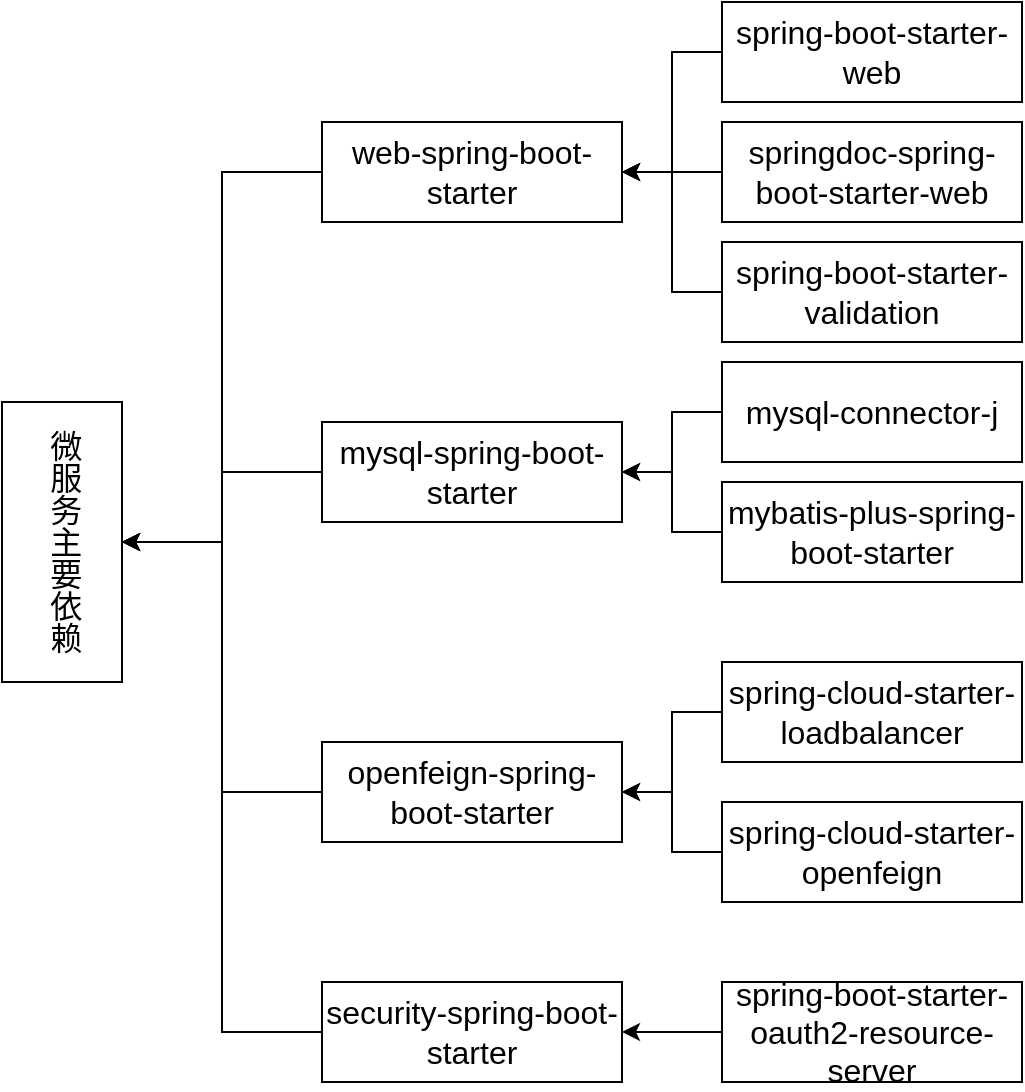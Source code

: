 <mxfile version="24.4.6" type="github">
  <diagram name="第 1 页" id="G0VvMlHXsFRXtVDaq6HX">
    <mxGraphModel dx="1235" dy="624" grid="1" gridSize="10" guides="1" tooltips="1" connect="1" arrows="1" fold="1" page="1" pageScale="1" pageWidth="827" pageHeight="1169" math="0" shadow="0">
      <root>
        <mxCell id="0" />
        <mxCell id="1" parent="0" />
        <mxCell id="srEyrOy-u4GueHa_D6nm-1" value="微服务主要依赖" style="rounded=0;whiteSpace=wrap;html=1;horizontal=1;verticalAlign=middle;textDirection=vertical-lr;fontSize=16;" vertex="1" parent="1">
          <mxGeometry x="100" y="250" width="60" height="140" as="geometry" />
        </mxCell>
        <mxCell id="srEyrOy-u4GueHa_D6nm-14" style="edgeStyle=orthogonalEdgeStyle;rounded=0;orthogonalLoop=1;jettySize=auto;html=1;exitX=0;exitY=0.5;exitDx=0;exitDy=0;entryX=1;entryY=0.5;entryDx=0;entryDy=0;" edge="1" parent="1" source="srEyrOy-u4GueHa_D6nm-2" target="srEyrOy-u4GueHa_D6nm-1">
          <mxGeometry relative="1" as="geometry" />
        </mxCell>
        <mxCell id="srEyrOy-u4GueHa_D6nm-2" value="web-spring-boot-starter" style="rounded=0;whiteSpace=wrap;html=1;fontSize=16;" vertex="1" parent="1">
          <mxGeometry x="260" y="110" width="150" height="50" as="geometry" />
        </mxCell>
        <mxCell id="srEyrOy-u4GueHa_D6nm-15" style="edgeStyle=orthogonalEdgeStyle;rounded=0;orthogonalLoop=1;jettySize=auto;html=1;exitX=0;exitY=0.5;exitDx=0;exitDy=0;entryX=1;entryY=0.5;entryDx=0;entryDy=0;" edge="1" parent="1" source="srEyrOy-u4GueHa_D6nm-3" target="srEyrOy-u4GueHa_D6nm-1">
          <mxGeometry relative="1" as="geometry">
            <mxPoint x="270" y="350" as="targetPoint" />
          </mxGeometry>
        </mxCell>
        <mxCell id="srEyrOy-u4GueHa_D6nm-3" value="mysql-spring-boot-starter" style="rounded=0;whiteSpace=wrap;html=1;fontSize=16;" vertex="1" parent="1">
          <mxGeometry x="260" y="260" width="150" height="50" as="geometry" />
        </mxCell>
        <mxCell id="srEyrOy-u4GueHa_D6nm-16" style="edgeStyle=orthogonalEdgeStyle;rounded=0;orthogonalLoop=1;jettySize=auto;html=1;exitX=0;exitY=0.5;exitDx=0;exitDy=0;entryX=1;entryY=0.5;entryDx=0;entryDy=0;" edge="1" parent="1" source="srEyrOy-u4GueHa_D6nm-4" target="srEyrOy-u4GueHa_D6nm-1">
          <mxGeometry relative="1" as="geometry" />
        </mxCell>
        <mxCell id="srEyrOy-u4GueHa_D6nm-4" value="openfeign-spring-boot-starter" style="rounded=0;whiteSpace=wrap;html=1;fontSize=16;" vertex="1" parent="1">
          <mxGeometry x="260" y="420" width="150" height="50" as="geometry" />
        </mxCell>
        <mxCell id="srEyrOy-u4GueHa_D6nm-17" style="edgeStyle=orthogonalEdgeStyle;rounded=0;orthogonalLoop=1;jettySize=auto;html=1;exitX=0;exitY=0.5;exitDx=0;exitDy=0;entryX=1;entryY=0.5;entryDx=0;entryDy=0;" edge="1" parent="1" source="srEyrOy-u4GueHa_D6nm-5" target="srEyrOy-u4GueHa_D6nm-1">
          <mxGeometry relative="1" as="geometry" />
        </mxCell>
        <mxCell id="srEyrOy-u4GueHa_D6nm-5" value="security-spring-boot-starter" style="rounded=0;whiteSpace=wrap;html=1;fontSize=16;" vertex="1" parent="1">
          <mxGeometry x="260" y="540" width="150" height="50" as="geometry" />
        </mxCell>
        <mxCell id="srEyrOy-u4GueHa_D6nm-18" style="edgeStyle=orthogonalEdgeStyle;rounded=0;orthogonalLoop=1;jettySize=auto;html=1;exitX=0;exitY=0.5;exitDx=0;exitDy=0;entryX=1;entryY=0.5;entryDx=0;entryDy=0;" edge="1" parent="1" source="srEyrOy-u4GueHa_D6nm-6" target="srEyrOy-u4GueHa_D6nm-2">
          <mxGeometry relative="1" as="geometry" />
        </mxCell>
        <mxCell id="srEyrOy-u4GueHa_D6nm-6" value="spring-boot-starter-web" style="rounded=0;whiteSpace=wrap;html=1;fontSize=16;" vertex="1" parent="1">
          <mxGeometry x="460" y="50" width="150" height="50" as="geometry" />
        </mxCell>
        <mxCell id="srEyrOy-u4GueHa_D6nm-19" style="edgeStyle=orthogonalEdgeStyle;rounded=0;orthogonalLoop=1;jettySize=auto;html=1;exitX=0;exitY=0.5;exitDx=0;exitDy=0;entryX=1;entryY=0.5;entryDx=0;entryDy=0;" edge="1" parent="1" source="srEyrOy-u4GueHa_D6nm-7" target="srEyrOy-u4GueHa_D6nm-2">
          <mxGeometry relative="1" as="geometry" />
        </mxCell>
        <mxCell id="srEyrOy-u4GueHa_D6nm-7" value="springdoc-spring-boot-starter-web" style="rounded=0;whiteSpace=wrap;html=1;fontSize=16;" vertex="1" parent="1">
          <mxGeometry x="460" y="110" width="150" height="50" as="geometry" />
        </mxCell>
        <mxCell id="srEyrOy-u4GueHa_D6nm-20" style="edgeStyle=orthogonalEdgeStyle;rounded=0;orthogonalLoop=1;jettySize=auto;html=1;exitX=0;exitY=0.5;exitDx=0;exitDy=0;entryX=1;entryY=0.5;entryDx=0;entryDy=0;" edge="1" parent="1" source="srEyrOy-u4GueHa_D6nm-8" target="srEyrOy-u4GueHa_D6nm-2">
          <mxGeometry relative="1" as="geometry" />
        </mxCell>
        <mxCell id="srEyrOy-u4GueHa_D6nm-8" value="spring-boot-starter-validation" style="rounded=0;whiteSpace=wrap;html=1;fontSize=16;" vertex="1" parent="1">
          <mxGeometry x="460" y="170" width="150" height="50" as="geometry" />
        </mxCell>
        <mxCell id="srEyrOy-u4GueHa_D6nm-21" style="edgeStyle=orthogonalEdgeStyle;rounded=0;orthogonalLoop=1;jettySize=auto;html=1;exitX=0;exitY=0.5;exitDx=0;exitDy=0;entryX=1;entryY=0.5;entryDx=0;entryDy=0;" edge="1" parent="1" source="srEyrOy-u4GueHa_D6nm-9" target="srEyrOy-u4GueHa_D6nm-3">
          <mxGeometry relative="1" as="geometry" />
        </mxCell>
        <mxCell id="srEyrOy-u4GueHa_D6nm-9" value="mysql-connector-j" style="rounded=0;whiteSpace=wrap;html=1;fontSize=16;" vertex="1" parent="1">
          <mxGeometry x="460" y="230" width="150" height="50" as="geometry" />
        </mxCell>
        <mxCell id="srEyrOy-u4GueHa_D6nm-22" style="edgeStyle=orthogonalEdgeStyle;rounded=0;orthogonalLoop=1;jettySize=auto;html=1;exitX=0;exitY=0.5;exitDx=0;exitDy=0;entryX=1;entryY=0.5;entryDx=0;entryDy=0;" edge="1" parent="1" source="srEyrOy-u4GueHa_D6nm-10" target="srEyrOy-u4GueHa_D6nm-3">
          <mxGeometry relative="1" as="geometry" />
        </mxCell>
        <mxCell id="srEyrOy-u4GueHa_D6nm-10" value="mybatis-plus-spring-boot-starter" style="rounded=0;whiteSpace=wrap;html=1;fontSize=16;" vertex="1" parent="1">
          <mxGeometry x="460" y="290" width="150" height="50" as="geometry" />
        </mxCell>
        <mxCell id="srEyrOy-u4GueHa_D6nm-23" style="edgeStyle=orthogonalEdgeStyle;rounded=0;orthogonalLoop=1;jettySize=auto;html=1;exitX=0;exitY=0.5;exitDx=0;exitDy=0;entryX=1;entryY=0.5;entryDx=0;entryDy=0;" edge="1" parent="1" source="srEyrOy-u4GueHa_D6nm-11" target="srEyrOy-u4GueHa_D6nm-4">
          <mxGeometry relative="1" as="geometry" />
        </mxCell>
        <mxCell id="srEyrOy-u4GueHa_D6nm-11" value="spring-cloud-starter-loadbalancer" style="rounded=0;whiteSpace=wrap;html=1;fontSize=16;" vertex="1" parent="1">
          <mxGeometry x="460" y="380" width="150" height="50" as="geometry" />
        </mxCell>
        <mxCell id="srEyrOy-u4GueHa_D6nm-24" style="edgeStyle=orthogonalEdgeStyle;rounded=0;orthogonalLoop=1;jettySize=auto;html=1;exitX=0;exitY=0.5;exitDx=0;exitDy=0;entryX=1;entryY=0.5;entryDx=0;entryDy=0;" edge="1" parent="1" source="srEyrOy-u4GueHa_D6nm-12" target="srEyrOy-u4GueHa_D6nm-4">
          <mxGeometry relative="1" as="geometry" />
        </mxCell>
        <mxCell id="srEyrOy-u4GueHa_D6nm-12" value="spring-cloud-starter-openfeign" style="rounded=0;whiteSpace=wrap;html=1;fontSize=16;" vertex="1" parent="1">
          <mxGeometry x="460" y="450" width="150" height="50" as="geometry" />
        </mxCell>
        <mxCell id="srEyrOy-u4GueHa_D6nm-25" style="edgeStyle=orthogonalEdgeStyle;rounded=0;orthogonalLoop=1;jettySize=auto;html=1;exitX=0;exitY=0.5;exitDx=0;exitDy=0;entryX=1;entryY=0.5;entryDx=0;entryDy=0;" edge="1" parent="1" source="srEyrOy-u4GueHa_D6nm-13" target="srEyrOy-u4GueHa_D6nm-5">
          <mxGeometry relative="1" as="geometry" />
        </mxCell>
        <mxCell id="srEyrOy-u4GueHa_D6nm-13" value="spring-boot-starter-oauth2-resource-server" style="rounded=0;whiteSpace=wrap;html=1;fontSize=16;" vertex="1" parent="1">
          <mxGeometry x="460" y="540" width="150" height="50" as="geometry" />
        </mxCell>
      </root>
    </mxGraphModel>
  </diagram>
</mxfile>
